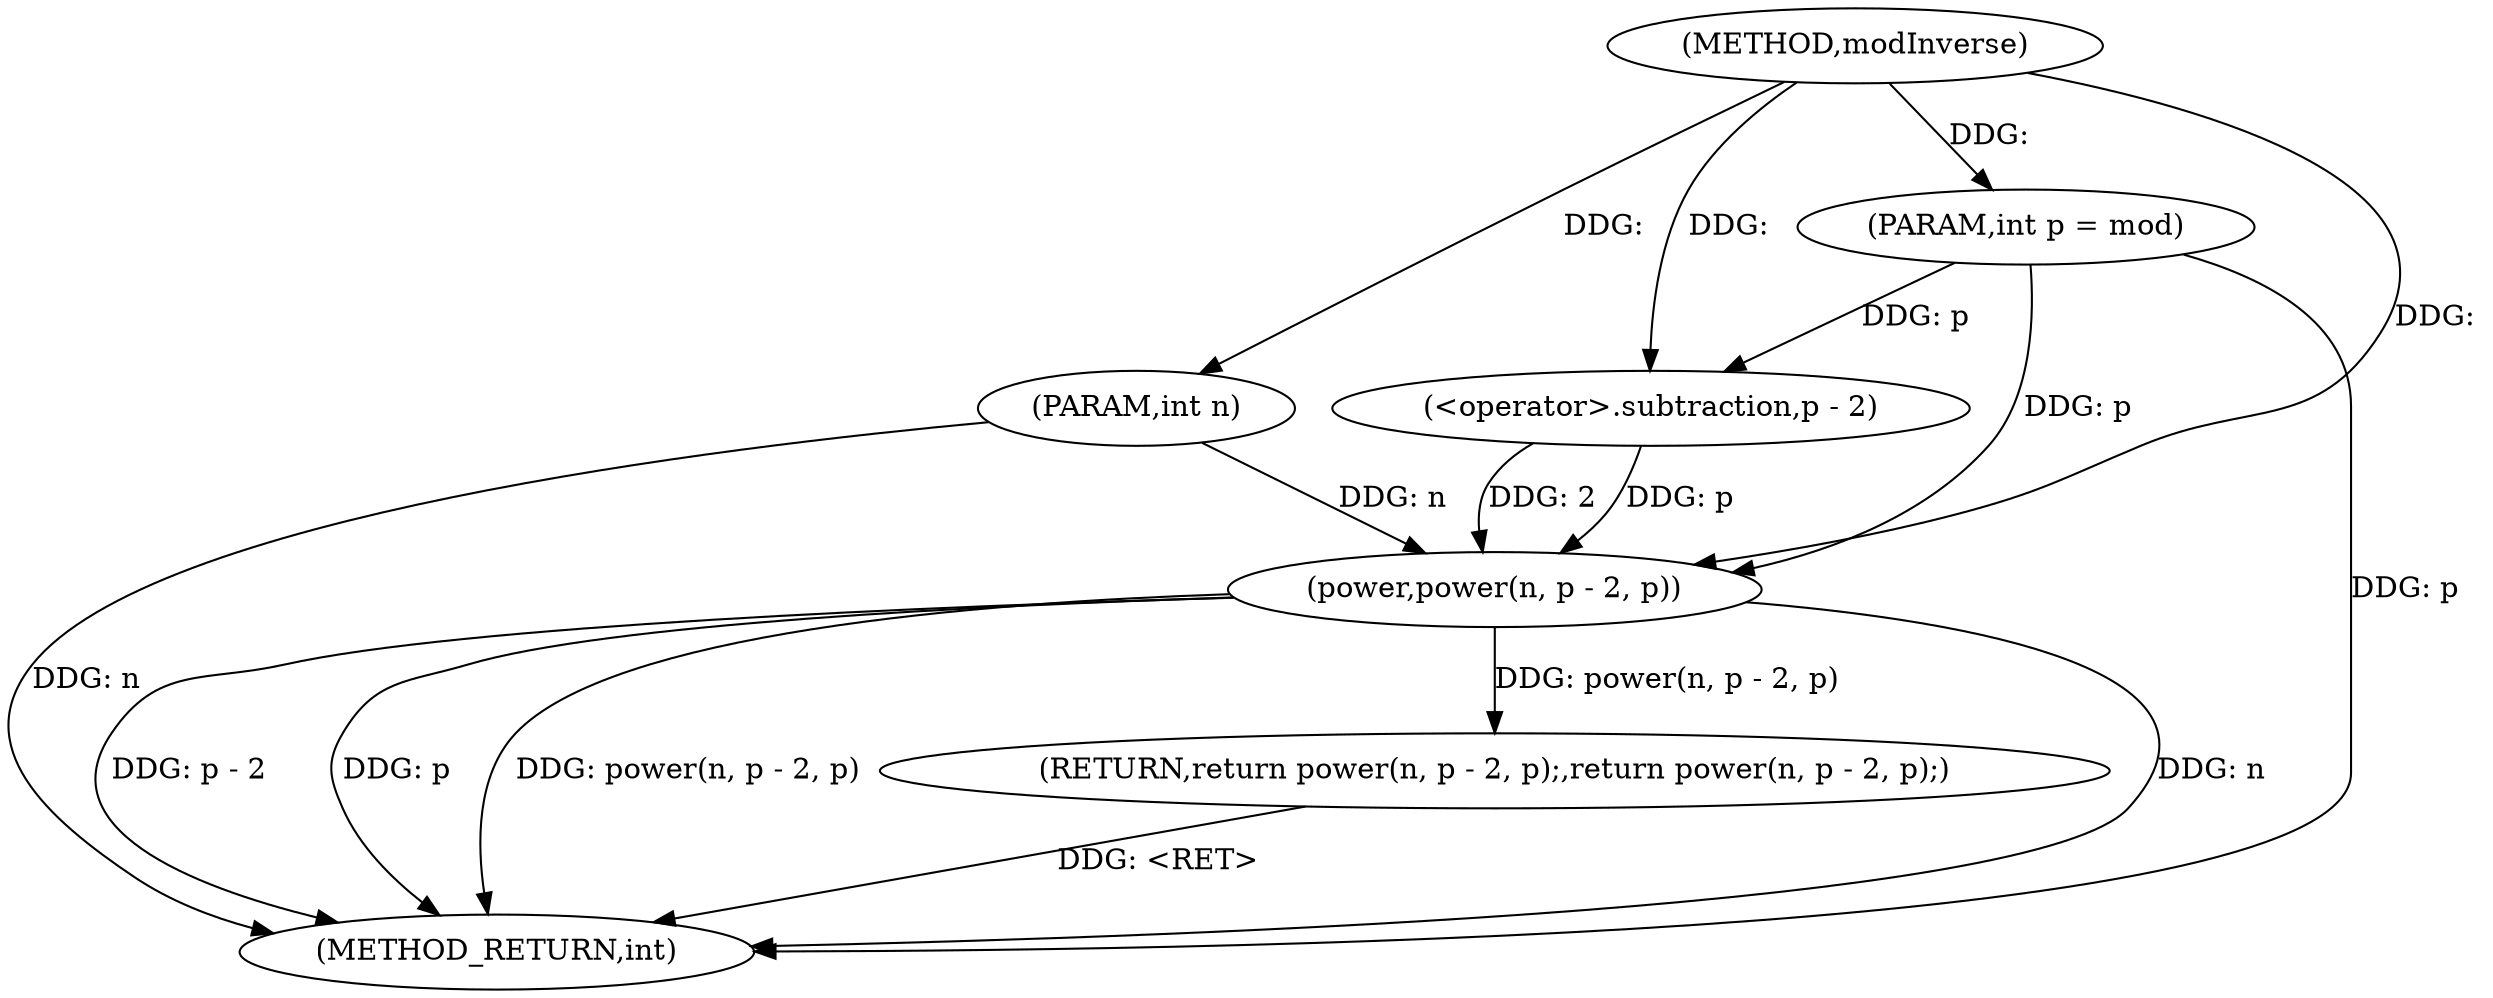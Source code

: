 digraph "modInverse" {  
"1000337" [label = "(METHOD,modInverse)" ]
"1000348" [label = "(METHOD_RETURN,int)" ]
"1000338" [label = "(PARAM,int n)" ]
"1000339" [label = "(PARAM,int p = mod)" ]
"1000341" [label = "(RETURN,return power(n, p - 2, p);,return power(n, p - 2, p);)" ]
"1000342" [label = "(power,power(n, p - 2, p))" ]
"1000344" [label = "(<operator>.subtraction,p - 2)" ]
  "1000341" -> "1000348"  [ label = "DDG: <RET>"] 
  "1000338" -> "1000348"  [ label = "DDG: n"] 
  "1000339" -> "1000348"  [ label = "DDG: p"] 
  "1000342" -> "1000348"  [ label = "DDG: n"] 
  "1000342" -> "1000348"  [ label = "DDG: p - 2"] 
  "1000342" -> "1000348"  [ label = "DDG: p"] 
  "1000342" -> "1000348"  [ label = "DDG: power(n, p - 2, p)"] 
  "1000337" -> "1000338"  [ label = "DDG: "] 
  "1000337" -> "1000339"  [ label = "DDG: "] 
  "1000342" -> "1000341"  [ label = "DDG: power(n, p - 2, p)"] 
  "1000338" -> "1000342"  [ label = "DDG: n"] 
  "1000337" -> "1000342"  [ label = "DDG: "] 
  "1000344" -> "1000342"  [ label = "DDG: p"] 
  "1000344" -> "1000342"  [ label = "DDG: 2"] 
  "1000339" -> "1000342"  [ label = "DDG: p"] 
  "1000339" -> "1000344"  [ label = "DDG: p"] 
  "1000337" -> "1000344"  [ label = "DDG: "] 
}
